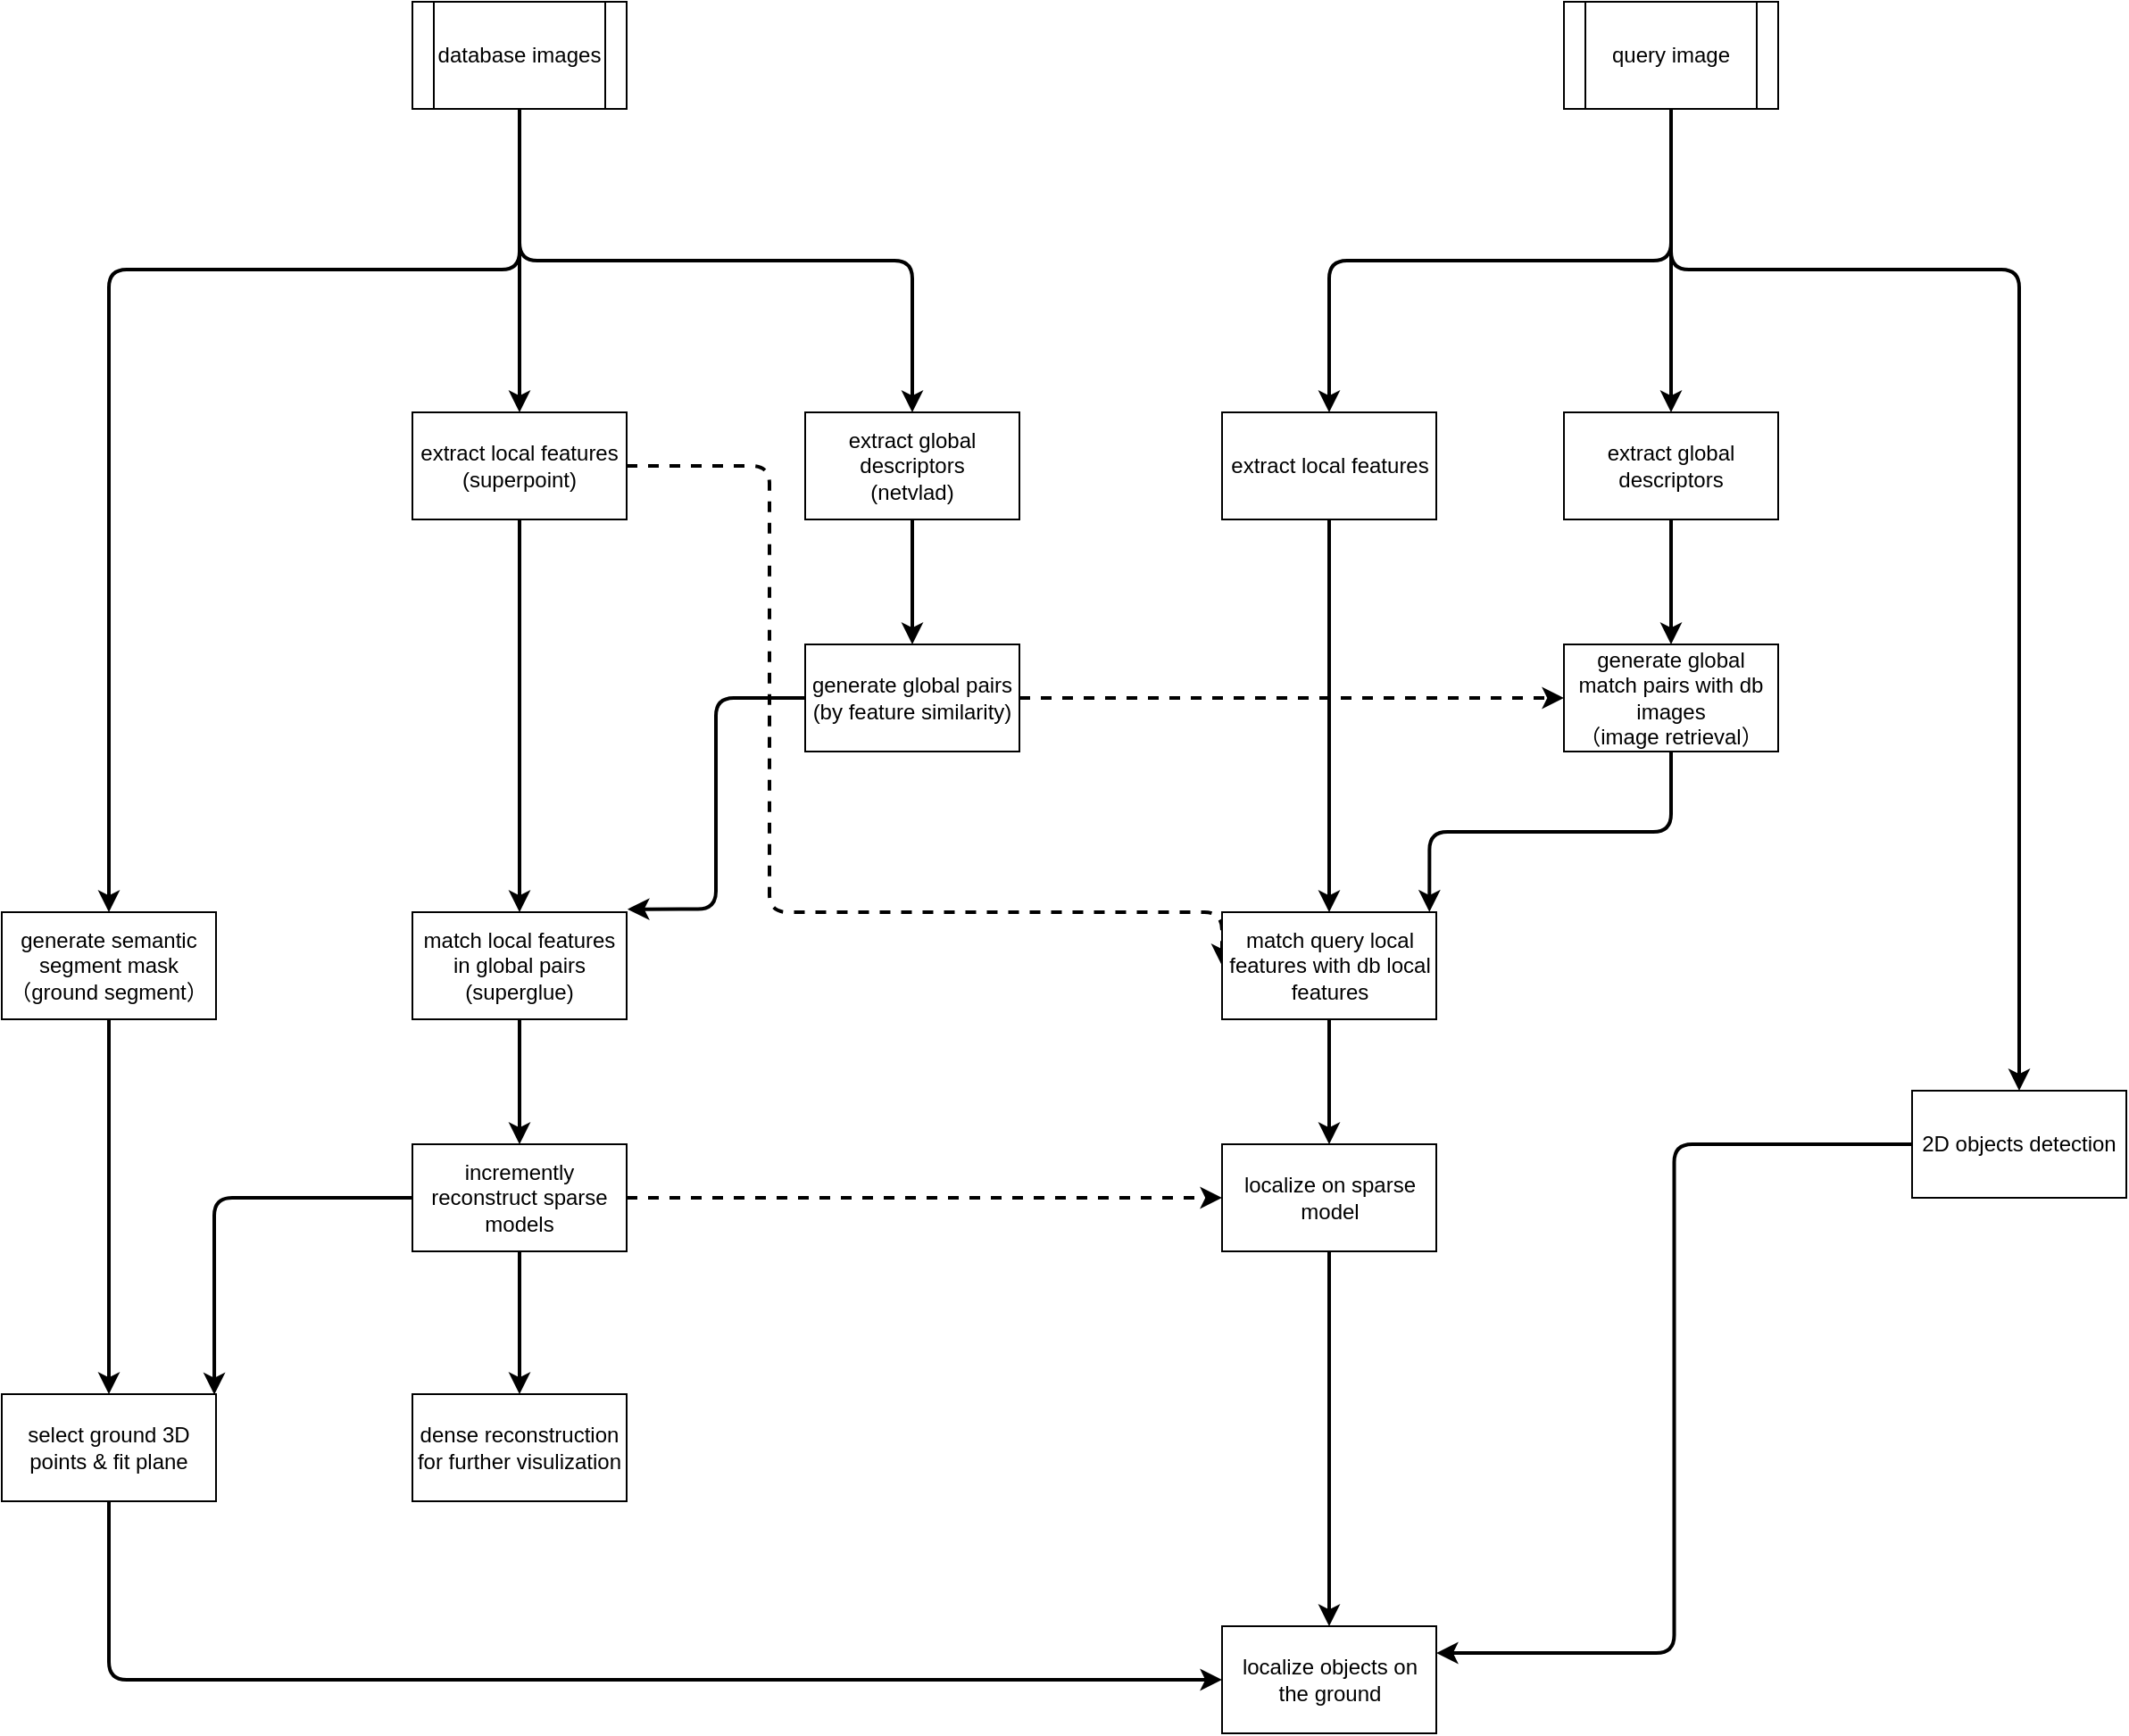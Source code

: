 <mxfile pages="1">
    <diagram id="JYptSgp0SwhQ_pXwxbq1" name="Page-1">
        <mxGraphModel dx="1799" dy="632" grid="1" gridSize="10" guides="1" tooltips="1" connect="1" arrows="1" fold="1" page="1" pageScale="1" pageWidth="850" pageHeight="1100" background="#ffffff" math="0" shadow="0">
            <root>
                <mxCell id="0"/>
                <mxCell id="1" parent="0"/>
                <mxCell id="9" style="edgeStyle=orthogonalEdgeStyle;rounded=1;orthogonalLoop=1;jettySize=auto;html=1;exitX=0.5;exitY=1;exitDx=0;exitDy=0;entryX=0.5;entryY=0;entryDx=0;entryDy=0;strokeWidth=2;" parent="1" source="2" target="6" edge="1">
                    <mxGeometry relative="1" as="geometry"/>
                </mxCell>
                <mxCell id="11" style="edgeStyle=orthogonalEdgeStyle;rounded=1;orthogonalLoop=1;jettySize=auto;html=1;exitX=0.5;exitY=1;exitDx=0;exitDy=0;strokeWidth=2;" parent="1" source="2" target="10" edge="1">
                    <mxGeometry relative="1" as="geometry"/>
                </mxCell>
                <mxCell id="45" style="edgeStyle=orthogonalEdgeStyle;rounded=1;orthogonalLoop=1;jettySize=auto;html=1;exitX=0.5;exitY=1;exitDx=0;exitDy=0;entryX=0.5;entryY=0;entryDx=0;entryDy=0;strokeWidth=2;" parent="1" source="2" target="40" edge="1">
                    <mxGeometry relative="1" as="geometry">
                        <Array as="points">
                            <mxPoint x="-220" y="190"/>
                            <mxPoint x="-450" y="190"/>
                        </Array>
                    </mxGeometry>
                </mxCell>
                <mxCell id="2" value="database images" style="shape=process;whiteSpace=wrap;html=1;backgroundOutline=1;" parent="1" vertex="1">
                    <mxGeometry x="-280" y="40" width="120" height="60" as="geometry"/>
                </mxCell>
                <mxCell id="15" value="" style="edgeStyle=orthogonalEdgeStyle;rounded=1;orthogonalLoop=1;jettySize=auto;html=1;strokeWidth=2;" parent="1" source="6" target="14" edge="1">
                    <mxGeometry relative="1" as="geometry"/>
                </mxCell>
                <mxCell id="34" style="edgeStyle=orthogonalEdgeStyle;rounded=1;orthogonalLoop=1;jettySize=auto;html=1;exitX=1;exitY=0.5;exitDx=0;exitDy=0;entryX=0;entryY=0.5;entryDx=0;entryDy=0;dashed=1;strokeWidth=2;" parent="1" source="6" target="29" edge="1">
                    <mxGeometry relative="1" as="geometry">
                        <Array as="points">
                            <mxPoint x="-80" y="300"/>
                            <mxPoint x="-80" y="550"/>
                        </Array>
                    </mxGeometry>
                </mxCell>
                <mxCell id="6" value="extract local features&lt;br&gt;(superpoint)" style="rounded=0;whiteSpace=wrap;html=1;" parent="1" vertex="1">
                    <mxGeometry x="-280" y="270" width="120" height="60" as="geometry"/>
                </mxCell>
                <mxCell id="19" value="" style="edgeStyle=orthogonalEdgeStyle;rounded=1;orthogonalLoop=1;jettySize=auto;html=1;strokeWidth=2;" parent="1" source="14" target="18" edge="1">
                    <mxGeometry relative="1" as="geometry"/>
                </mxCell>
                <mxCell id="14" value="match local features in global pairs&lt;br&gt;(superglue)" style="rounded=0;whiteSpace=wrap;html=1;" parent="1" vertex="1">
                    <mxGeometry x="-280" y="550" width="120" height="60" as="geometry"/>
                </mxCell>
                <mxCell id="37" style="edgeStyle=orthogonalEdgeStyle;rounded=1;orthogonalLoop=1;jettySize=auto;html=1;dashed=1;strokeWidth=2;" parent="1" source="18" target="35" edge="1">
                    <mxGeometry relative="1" as="geometry"/>
                </mxCell>
                <mxCell id="39" value="" style="edgeStyle=orthogonalEdgeStyle;rounded=1;orthogonalLoop=1;jettySize=auto;html=1;strokeWidth=2;" parent="1" source="18" target="38" edge="1">
                    <mxGeometry relative="1" as="geometry"/>
                </mxCell>
                <mxCell id="49" style="edgeStyle=orthogonalEdgeStyle;rounded=1;orthogonalLoop=1;jettySize=auto;html=1;entryX=0.992;entryY=0.004;entryDx=0;entryDy=0;entryPerimeter=0;strokeWidth=2;" parent="1" source="18" target="46" edge="1">
                    <mxGeometry relative="1" as="geometry"/>
                </mxCell>
                <mxCell id="18" value="incremently reconstruct sparse models" style="rounded=0;whiteSpace=wrap;html=1;" parent="1" vertex="1">
                    <mxGeometry x="-280" y="680" width="120" height="60" as="geometry"/>
                </mxCell>
                <mxCell id="38" value="dense reconstruction for further visulization" style="rounded=0;whiteSpace=wrap;html=1;" parent="1" vertex="1">
                    <mxGeometry x="-280" y="820" width="120" height="60" as="geometry"/>
                </mxCell>
                <mxCell id="13" value="" style="edgeStyle=orthogonalEdgeStyle;rounded=1;orthogonalLoop=1;jettySize=auto;html=1;strokeWidth=2;" parent="1" source="10" target="12" edge="1">
                    <mxGeometry relative="1" as="geometry"/>
                </mxCell>
                <mxCell id="10" value="extract global descriptors&lt;br&gt;(netvlad)" style="rounded=0;whiteSpace=wrap;html=1;" parent="1" vertex="1">
                    <mxGeometry x="-60" y="270" width="120" height="60" as="geometry"/>
                </mxCell>
                <mxCell id="33" style="edgeStyle=orthogonalEdgeStyle;rounded=1;orthogonalLoop=1;jettySize=auto;html=1;exitX=1;exitY=0.5;exitDx=0;exitDy=0;entryX=0;entryY=0.5;entryDx=0;entryDy=0;dashed=1;strokeWidth=2;" parent="1" source="12" target="27" edge="1">
                    <mxGeometry relative="1" as="geometry"/>
                </mxCell>
                <mxCell id="53" style="edgeStyle=orthogonalEdgeStyle;rounded=1;orthogonalLoop=1;jettySize=auto;html=1;exitX=0;exitY=0.5;exitDx=0;exitDy=0;entryX=1.004;entryY=-0.028;entryDx=0;entryDy=0;entryPerimeter=0;strokeWidth=2;" parent="1" source="12" target="14" edge="1">
                    <mxGeometry relative="1" as="geometry"/>
                </mxCell>
                <mxCell id="12" value="generate global pairs&lt;br&gt;(by feature similarity)" style="rounded=0;whiteSpace=wrap;html=1;" parent="1" vertex="1">
                    <mxGeometry x="-60" y="400" width="120" height="60" as="geometry"/>
                </mxCell>
                <mxCell id="25" style="edgeStyle=orthogonalEdgeStyle;rounded=1;orthogonalLoop=1;jettySize=auto;html=1;exitX=0.5;exitY=1;exitDx=0;exitDy=0;entryX=0.5;entryY=0;entryDx=0;entryDy=0;strokeWidth=2;" parent="1" source="20" target="23" edge="1">
                    <mxGeometry relative="1" as="geometry"/>
                </mxCell>
                <mxCell id="26" style="edgeStyle=orthogonalEdgeStyle;rounded=1;orthogonalLoop=1;jettySize=auto;html=1;exitX=0.5;exitY=1;exitDx=0;exitDy=0;entryX=0.5;entryY=0;entryDx=0;entryDy=0;strokeWidth=2;" parent="1" source="20" target="24" edge="1">
                    <mxGeometry relative="1" as="geometry"/>
                </mxCell>
                <mxCell id="51" style="edgeStyle=orthogonalEdgeStyle;rounded=1;orthogonalLoop=1;jettySize=auto;html=1;exitX=0.5;exitY=1;exitDx=0;exitDy=0;entryX=0.5;entryY=0;entryDx=0;entryDy=0;strokeWidth=2;" parent="1" source="20" target="50" edge="1">
                    <mxGeometry relative="1" as="geometry">
                        <Array as="points">
                            <mxPoint x="425" y="190"/>
                            <mxPoint x="620" y="190"/>
                        </Array>
                    </mxGeometry>
                </mxCell>
                <mxCell id="20" value="query image" style="shape=process;whiteSpace=wrap;html=1;backgroundOutline=1;" parent="1" vertex="1">
                    <mxGeometry x="365" y="40" width="120" height="60" as="geometry"/>
                </mxCell>
                <mxCell id="30" value="" style="edgeStyle=orthogonalEdgeStyle;rounded=1;orthogonalLoop=1;jettySize=auto;html=1;strokeWidth=2;" parent="1" source="23" target="29" edge="1">
                    <mxGeometry relative="1" as="geometry"/>
                </mxCell>
                <mxCell id="23" value="extract local features" style="rounded=0;whiteSpace=wrap;html=1;" parent="1" vertex="1">
                    <mxGeometry x="173.5" y="270" width="120" height="60" as="geometry"/>
                </mxCell>
                <mxCell id="36" value="" style="edgeStyle=orthogonalEdgeStyle;rounded=1;orthogonalLoop=1;jettySize=auto;html=1;strokeWidth=2;" parent="1" source="29" target="35" edge="1">
                    <mxGeometry relative="1" as="geometry"/>
                </mxCell>
                <mxCell id="29" value="match query local features with db local features" style="rounded=0;whiteSpace=wrap;html=1;" parent="1" vertex="1">
                    <mxGeometry x="173.5" y="550" width="120" height="60" as="geometry"/>
                </mxCell>
                <mxCell id="56" style="edgeStyle=orthogonalEdgeStyle;rounded=1;orthogonalLoop=1;jettySize=auto;html=1;exitX=0.5;exitY=1;exitDx=0;exitDy=0;entryX=0.5;entryY=0;entryDx=0;entryDy=0;strokeWidth=2;" parent="1" source="35" target="52" edge="1">
                    <mxGeometry relative="1" as="geometry"/>
                </mxCell>
                <mxCell id="35" value="localize on sparse model" style="rounded=0;whiteSpace=wrap;html=1;" parent="1" vertex="1">
                    <mxGeometry x="173.5" y="680" width="120" height="60" as="geometry"/>
                </mxCell>
                <mxCell id="28" value="" style="edgeStyle=orthogonalEdgeStyle;rounded=1;orthogonalLoop=1;jettySize=auto;html=1;strokeWidth=2;" parent="1" source="24" target="27" edge="1">
                    <mxGeometry relative="1" as="geometry"/>
                </mxCell>
                <mxCell id="24" value="extract global descriptors" style="rounded=0;whiteSpace=wrap;html=1;" parent="1" vertex="1">
                    <mxGeometry x="365" y="270" width="120" height="60" as="geometry"/>
                </mxCell>
                <mxCell id="55" style="edgeStyle=orthogonalEdgeStyle;rounded=1;orthogonalLoop=1;jettySize=auto;html=1;exitX=0.5;exitY=1;exitDx=0;exitDy=0;entryX=0.968;entryY=-0.002;entryDx=0;entryDy=0;entryPerimeter=0;strokeWidth=2;" parent="1" source="27" target="29" edge="1">
                    <mxGeometry relative="1" as="geometry"/>
                </mxCell>
                <mxCell id="27" value="generate global match pairs with db images&lt;br&gt;（image retrieval）" style="rounded=0;whiteSpace=wrap;html=1;" parent="1" vertex="1">
                    <mxGeometry x="365" y="400" width="120" height="60" as="geometry"/>
                </mxCell>
                <mxCell id="47" value="" style="edgeStyle=orthogonalEdgeStyle;rounded=1;orthogonalLoop=1;jettySize=auto;html=1;strokeWidth=2;" parent="1" source="40" target="46" edge="1">
                    <mxGeometry relative="1" as="geometry"/>
                </mxCell>
                <mxCell id="40" value="generate semantic segment mask&lt;br&gt;（ground segment）" style="rounded=0;whiteSpace=wrap;html=1;" parent="1" vertex="1">
                    <mxGeometry x="-510" y="550" width="120" height="60" as="geometry"/>
                </mxCell>
                <mxCell id="58" style="edgeStyle=orthogonalEdgeStyle;rounded=1;orthogonalLoop=1;jettySize=auto;html=1;exitX=0.5;exitY=1;exitDx=0;exitDy=0;entryX=0;entryY=0.5;entryDx=0;entryDy=0;strokeWidth=2;" parent="1" source="46" target="52" edge="1">
                    <mxGeometry relative="1" as="geometry"/>
                </mxCell>
                <mxCell id="46" value="select ground 3D points &amp;amp; fit plane" style="rounded=0;whiteSpace=wrap;html=1;" parent="1" vertex="1">
                    <mxGeometry x="-510" y="820" width="120" height="60" as="geometry"/>
                </mxCell>
                <mxCell id="57" style="edgeStyle=orthogonalEdgeStyle;rounded=1;orthogonalLoop=1;jettySize=auto;html=1;exitX=0;exitY=0.5;exitDx=0;exitDy=0;entryX=1;entryY=0.25;entryDx=0;entryDy=0;strokeWidth=2;" parent="1" source="50" target="52" edge="1">
                    <mxGeometry relative="1" as="geometry"/>
                </mxCell>
                <mxCell id="50" value="2D objects detection" style="rounded=0;whiteSpace=wrap;html=1;" parent="1" vertex="1">
                    <mxGeometry x="560" y="650" width="120" height="60" as="geometry"/>
                </mxCell>
                <mxCell id="52" value="localize objects on the ground" style="rounded=0;whiteSpace=wrap;html=1;" parent="1" vertex="1">
                    <mxGeometry x="173.5" y="950" width="120" height="60" as="geometry"/>
                </mxCell>
            </root>
        </mxGraphModel>
    </diagram>
</mxfile>